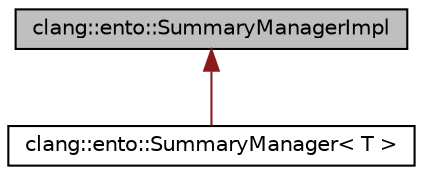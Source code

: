 digraph "clang::ento::SummaryManagerImpl"
{
 // LATEX_PDF_SIZE
  bgcolor="transparent";
  edge [fontname="Helvetica",fontsize="10",labelfontname="Helvetica",labelfontsize="10"];
  node [fontname="Helvetica",fontsize="10",shape=record];
  Node1 [label="clang::ento::SummaryManagerImpl",height=0.2,width=0.4,color="black", fillcolor="grey75", style="filled", fontcolor="black",tooltip=" "];
  Node1 -> Node2 [dir="back",color="firebrick4",fontsize="10",style="solid",fontname="Helvetica"];
  Node2 [label="clang::ento::SummaryManager\< T \>",height=0.2,width=0.4,color="black",URL="$classclang_1_1ento_1_1SummaryManager.html",tooltip=" "];
}
